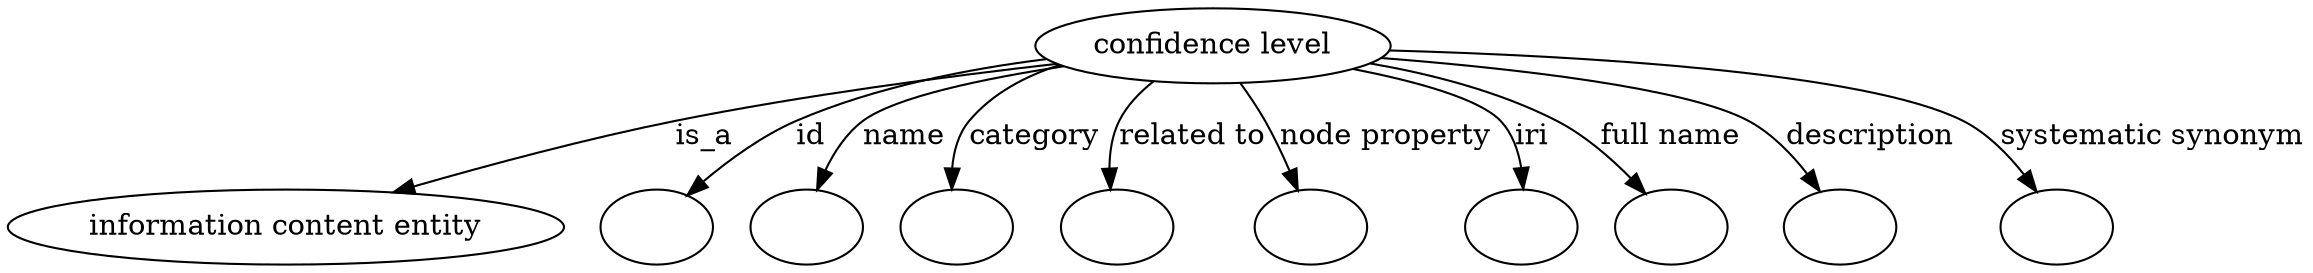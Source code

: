 digraph {
	graph [bb="0,0,923.38,122"];
	node [label="\N"];
	"confidence level"	 [height=0.5,
		label="confidence level",
		pos="501.45,104",
		width=1.8836];
	"information content entity"	 [height=0.5,
		pos="102.45,18",
		width=2.8458];
	"confidence level" -> "information content entity"	 [label=is_a,
		lp="292.73,61",
		pos="e,152.84,33.738 440.72,95.946 396.23,89.595 334.5,79.846 280.9,68 241.15,59.217 197.11,46.904 162.72,36.695"];
	id	 [color=black,
		height=0.5,
		label="",
		pos="249.45,18",
		width=0.75];
	"confidence level" -> id	 [color=black,
		label=id,
		lp="342.89,61",
		pos="e,268.32,31.108 441.41,95.445 409.57,89.783 370.19,80.966 336.56,68 315.56,59.901 293.58,47.256 276.96,36.709",
		style=solid];
	name	 [color=black,
		height=0.5,
		label="",
		pos="321.45,18",
		width=0.75];
	"confidence level" -> name	 [color=black,
		label=name,
		lp="383.61,61",
		pos="e,333.11,34.69 441.87,95.276 417.76,89.922 390.42,81.412 368.13,68 357.27,61.464 347.35,51.687 339.48,42.507",
		style=solid];
	category	 [color=black,
		height=0.5,
		label="",
		pos="393.45,18",
		width=0.75];
	"confidence level" -> category	 [color=black,
		label=category,
		lp="434.55,61",
		pos="e,395.7,36.14 449.45,92.232 435.21,86.856 420.8,79.109 410.26,68 404.49,61.93 400.7,53.82 398.21,45.901",
		style=solid];
	"related to"	 [color=black,
		height=0.5,
		label="",
		pos="465.45,18",
		width=0.75];
	"confidence level" -> "related to"	 [color=black,
		label="related to",
		lp="491.69,61",
		pos="e,461.89,36.25 478.46,86.798 473.01,81.439 467.93,75.059 464.98,68 462.19,61.327 461.26,53.702 461.29,46.451",
		style=solid];
	"node property"	 [color=black,
		height=0.5,
		label="",
		pos="539.45,18",
		width=0.75];
	"confidence level" -> "node property"	 [color=black,
		label="node property",
		lp="563.52,61",
		pos="e,531.73,35.593 509.44,86.061 512,80.295 514.85,73.88 517.45,68 520.76,60.522 524.33,52.409 527.62,44.938",
		style=solid];
	iri	 [color=black,
		height=0.5,
		label="",
		pos="611.45,18",
		width=0.75];
	"confidence level" -> iri	 [color=black,
		label=iri,
		lp="619.67,61",
		pos="e,614.13,35.954 552.5,92.068 575.55,85.61 599.24,77.1 606.45,68 611.29,61.889 613.36,53.951 614.01,46.206",
		style=solid];
	"full name"	 [color=black,
		height=0.5,
		label="",
		pos="683.45,18",
		width=0.75];
	"confidence level" -> "full name"	 [color=black,
		label="full name",
		lp="676.08,61",
		pos="e,669.85,34.111 558.2,94.108 581.28,88.571 607.6,80.239 629.45,68 641.76,61.103 653.51,50.848 662.88,41.417",
		style=solid];
	description	 [color=black,
		height=0.5,
		label="",
		pos="755.45,18",
		width=0.75];
	"confidence level" -> description	 [color=black,
		label=description,
		lp="756.55,61",
		pos="e,743.66,34.611 564.44,97.214 615.32,90.952 682.31,80.711 706.45,68 718.21,61.806 728.87,51.778 737.22,42.323",
		style=solid];
	"systematic synonym"	 [color=black,
		height=0.5,
		label="",
		pos="840.45,18",
		width=0.75];
	"confidence level" -> "systematic synonym"	 [color=black,
		label="systematic synonym",
		lp="866.42,61",
		pos="e,829.16,34.361 568.46,100.78 641.64,96.383 753.48,86.788 791.45,68 803.53,62.02 814.35,51.833 822.72,42.209",
		style=solid];
}

